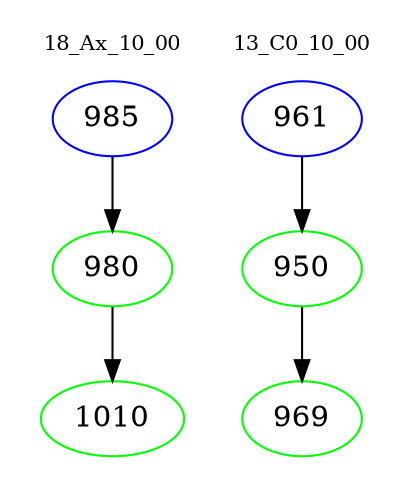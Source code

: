 digraph{
subgraph cluster_0 {
color = white
label = "18_Ax_10_00";
fontsize=10;
T0_985 [label="985", color="blue"]
T0_985 -> T0_980 [color="black"]
T0_980 [label="980", color="green"]
T0_980 -> T0_1010 [color="black"]
T0_1010 [label="1010", color="green"]
}
subgraph cluster_1 {
color = white
label = "13_C0_10_00";
fontsize=10;
T1_961 [label="961", color="blue"]
T1_961 -> T1_950 [color="black"]
T1_950 [label="950", color="green"]
T1_950 -> T1_969 [color="black"]
T1_969 [label="969", color="green"]
}
}
